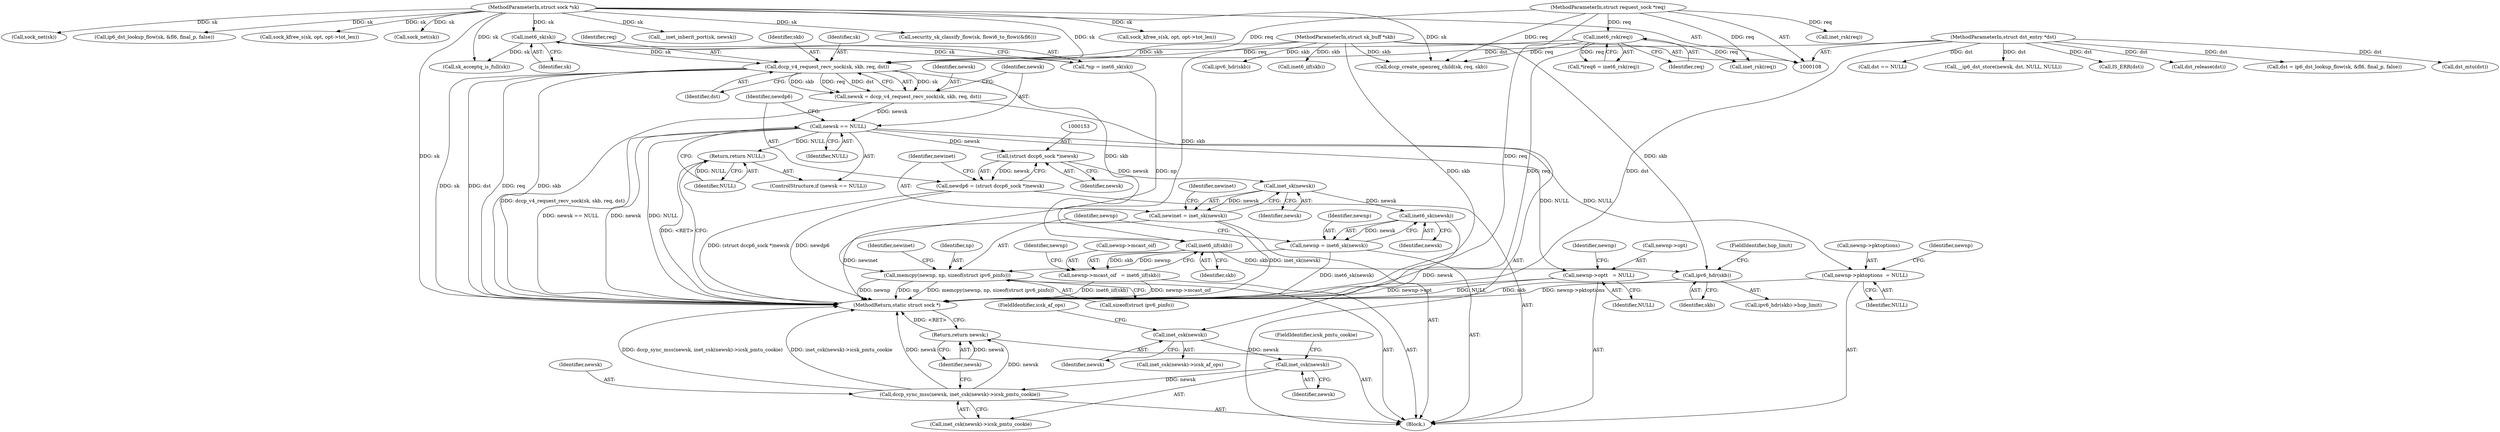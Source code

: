 digraph "0_linux_f6d8bd051c391c1c0458a30b2a7abcd939329259_1@API" {
"1000139" [label="(Call,dccp_v4_request_recv_sock(sk, skb, req, dst))"];
"1000123" [label="(Call,inet6_sk(sk))"];
"1000109" [label="(MethodParameterIn,struct sock *sk)"];
"1000110" [label="(MethodParameterIn,struct sk_buff *skb)"];
"1000117" [label="(Call,inet6_rsk(req))"];
"1000111" [label="(MethodParameterIn,struct request_sock *req)"];
"1000112" [label="(MethodParameterIn,struct dst_entry *dst)"];
"1000137" [label="(Call,newsk = dccp_v4_request_recv_sock(sk, skb, req, dst))"];
"1000145" [label="(Call,newsk == NULL)"];
"1000148" [label="(Return,return NULL;)"];
"1000152" [label="(Call,(struct dccp6_sock *)newsk)"];
"1000150" [label="(Call,newdp6 = (struct dccp6_sock *)newsk)"];
"1000157" [label="(Call,inet_sk(newsk))"];
"1000155" [label="(Call,newinet = inet_sk(newsk))"];
"1000169" [label="(Call,inet6_sk(newsk))"];
"1000167" [label="(Call,newnp = inet6_sk(newsk))"];
"1000171" [label="(Call,memcpy(newnp, np, sizeof(struct ipv6_pinfo)))"];
"1000203" [label="(Call,inet_csk(newsk))"];
"1000240" [label="(Call,inet_csk(newsk))"];
"1000237" [label="(Call,dccp_sync_mss(newsk, inet_csk(newsk)->icsk_pmtu_cookie))"];
"1000243" [label="(Return,return newsk;)"];
"1000213" [label="(Call,newnp->pktoptions  = NULL)"];
"1000218" [label="(Call,newnp->opt\t   = NULL)"];
"1000227" [label="(Call,inet6_iif(skb))"];
"1000223" [label="(Call,newnp->mcast_oif   = inet6_iif(skb))"];
"1000234" [label="(Call,ipv6_hdr(skb))"];
"1000204" [label="(Identifier,newsk)"];
"1000161" [label="(Identifier,newinet)"];
"1000118" [label="(Identifier,req)"];
"1000170" [label="(Identifier,newsk)"];
"1000149" [label="(Identifier,NULL)"];
"1000217" [label="(Identifier,NULL)"];
"1000255" [label="(Call,dst == NULL)"];
"1000146" [label="(Identifier,newsk)"];
"1000144" [label="(ControlStructure,if (newsk == NULL))"];
"1000150" [label="(Call,newdp6 = (struct dccp6_sock *)newsk)"];
"1000228" [label="(Identifier,skb)"];
"1000145" [label="(Call,newsk == NULL)"];
"1000154" [label="(Identifier,newsk)"];
"1000350" [label="(Call,__ip6_dst_store(newsk, dst, NULL, NULL))"];
"1000151" [label="(Identifier,newdp6)"];
"1000319" [label="(Call,inet_rsk(req))"];
"1000147" [label="(Identifier,NULL)"];
"1000619" [label="(MethodReturn,static struct sock *)"];
"1000237" [label="(Call,dccp_sync_mss(newsk, inet_csk(newsk)->icsk_pmtu_cookie))"];
"1000121" [label="(Call,*np = inet6_sk(sk))"];
"1000139" [label="(Call,dccp_v4_request_recv_sock(sk, skb, req, dst))"];
"1000521" [label="(Call,sock_kfree_s(sk, opt, opt->tot_len))"];
"1000213" [label="(Call,newnp->pktoptions  = NULL)"];
"1000137" [label="(Call,newsk = dccp_v4_request_recv_sock(sk, skb, req, dst))"];
"1000227" [label="(Call,inet6_iif(skb))"];
"1000238" [label="(Identifier,newsk)"];
"1000311" [label="(Call,inet_rsk(req))"];
"1000590" [label="(Call,sock_net(sk))"];
"1000239" [label="(Call,inet_csk(newsk)->icsk_pmtu_cookie)"];
"1000500" [label="(Call,ipv6_hdr(skb))"];
"1000141" [label="(Identifier,skb)"];
"1000244" [label="(Identifier,newsk)"];
"1000251" [label="(Call,sk_acceptq_is_full(sk))"];
"1000202" [label="(Call,inet_csk(newsk)->icsk_af_ops)"];
"1000219" [label="(Call,newnp->opt)"];
"1000336" [label="(Call,IS_ERR(dst))"];
"1000156" [label="(Identifier,newinet)"];
"1000224" [label="(Call,newnp->mcast_oif)"];
"1000167" [label="(Call,newnp = inet6_sk(newsk))"];
"1000124" [label="(Identifier,sk)"];
"1000242" [label="(FieldIdentifier,icsk_pmtu_cookie)"];
"1000329" [label="(Call,ip6_dst_lookup_flow(sk, &fl6, final_p, false))"];
"1000594" [label="(Call,dst_release(dst))"];
"1000171" [label="(Call,memcpy(newnp, np, sizeof(struct ipv6_pinfo)))"];
"1000243" [label="(Return,return newsk;)"];
"1000327" [label="(Call,dst = ip6_dst_lookup_flow(sk, &fl6, final_p, false))"];
"1000174" [label="(Call,sizeof(struct ipv6_pinfo))"];
"1000225" [label="(Identifier,newnp)"];
"1000493" [label="(Call,inet6_iif(skb))"];
"1000234" [label="(Call,ipv6_hdr(skb))"];
"1000223" [label="(Call,newnp->mcast_oif   = inet6_iif(skb))"];
"1000218" [label="(Call,newnp->opt\t   = NULL)"];
"1000611" [label="(Call,sock_kfree_s(sk, opt, opt->tot_len))"];
"1000557" [label="(Call,dst_mtu(dst))"];
"1000214" [label="(Call,newnp->pktoptions)"];
"1000241" [label="(Identifier,newsk)"];
"1000205" [label="(FieldIdentifier,icsk_af_ops)"];
"1000240" [label="(Call,inet_csk(newsk))"];
"1000109" [label="(MethodParameterIn,struct sock *sk)"];
"1000110" [label="(MethodParameterIn,struct sk_buff *skb)"];
"1000148" [label="(Return,return NULL;)"];
"1000231" [label="(Identifier,newnp)"];
"1000117" [label="(Call,inet6_rsk(req))"];
"1000142" [label="(Identifier,req)"];
"1000169" [label="(Call,inet6_sk(newsk))"];
"1000233" [label="(Call,ipv6_hdr(skb)->hop_limit)"];
"1000341" [label="(Call,dccp_create_openreq_child(sk, req, skb))"];
"1000115" [label="(Call,*ireq6 = inet6_rsk(req))"];
"1000143" [label="(Identifier,dst)"];
"1000598" [label="(Call,sock_net(sk))"];
"1000575" [label="(Call,__inet_inherit_port(sk, newsk))"];
"1000322" [label="(Call,security_sk_classify_flow(sk, flowi6_to_flowi(&fl6)))"];
"1000235" [label="(Identifier,skb)"];
"1000138" [label="(Identifier,newsk)"];
"1000155" [label="(Call,newinet = inet_sk(newsk))"];
"1000203" [label="(Call,inet_csk(newsk))"];
"1000173" [label="(Identifier,np)"];
"1000236" [label="(FieldIdentifier,hop_limit)"];
"1000157" [label="(Call,inet_sk(newsk))"];
"1000123" [label="(Call,inet6_sk(sk))"];
"1000136" [label="(Block,)"];
"1000112" [label="(MethodParameterIn,struct dst_entry *dst)"];
"1000220" [label="(Identifier,newnp)"];
"1000158" [label="(Identifier,newsk)"];
"1000152" [label="(Call,(struct dccp6_sock *)newsk)"];
"1000178" [label="(Identifier,newinet)"];
"1000140" [label="(Identifier,sk)"];
"1000168" [label="(Identifier,newnp)"];
"1000111" [label="(MethodParameterIn,struct request_sock *req)"];
"1000172" [label="(Identifier,newnp)"];
"1000222" [label="(Identifier,NULL)"];
"1000139" -> "1000137"  [label="AST: "];
"1000139" -> "1000143"  [label="CFG: "];
"1000140" -> "1000139"  [label="AST: "];
"1000141" -> "1000139"  [label="AST: "];
"1000142" -> "1000139"  [label="AST: "];
"1000143" -> "1000139"  [label="AST: "];
"1000137" -> "1000139"  [label="CFG: "];
"1000139" -> "1000619"  [label="DDG: req"];
"1000139" -> "1000619"  [label="DDG: skb"];
"1000139" -> "1000619"  [label="DDG: sk"];
"1000139" -> "1000619"  [label="DDG: dst"];
"1000139" -> "1000137"  [label="DDG: sk"];
"1000139" -> "1000137"  [label="DDG: skb"];
"1000139" -> "1000137"  [label="DDG: req"];
"1000139" -> "1000137"  [label="DDG: dst"];
"1000123" -> "1000139"  [label="DDG: sk"];
"1000109" -> "1000139"  [label="DDG: sk"];
"1000110" -> "1000139"  [label="DDG: skb"];
"1000117" -> "1000139"  [label="DDG: req"];
"1000111" -> "1000139"  [label="DDG: req"];
"1000112" -> "1000139"  [label="DDG: dst"];
"1000139" -> "1000227"  [label="DDG: skb"];
"1000123" -> "1000121"  [label="AST: "];
"1000123" -> "1000124"  [label="CFG: "];
"1000124" -> "1000123"  [label="AST: "];
"1000121" -> "1000123"  [label="CFG: "];
"1000123" -> "1000121"  [label="DDG: sk"];
"1000109" -> "1000123"  [label="DDG: sk"];
"1000123" -> "1000251"  [label="DDG: sk"];
"1000109" -> "1000108"  [label="AST: "];
"1000109" -> "1000619"  [label="DDG: sk"];
"1000109" -> "1000251"  [label="DDG: sk"];
"1000109" -> "1000322"  [label="DDG: sk"];
"1000109" -> "1000329"  [label="DDG: sk"];
"1000109" -> "1000341"  [label="DDG: sk"];
"1000109" -> "1000521"  [label="DDG: sk"];
"1000109" -> "1000575"  [label="DDG: sk"];
"1000109" -> "1000590"  [label="DDG: sk"];
"1000109" -> "1000598"  [label="DDG: sk"];
"1000109" -> "1000611"  [label="DDG: sk"];
"1000110" -> "1000108"  [label="AST: "];
"1000110" -> "1000619"  [label="DDG: skb"];
"1000110" -> "1000227"  [label="DDG: skb"];
"1000110" -> "1000234"  [label="DDG: skb"];
"1000110" -> "1000341"  [label="DDG: skb"];
"1000110" -> "1000493"  [label="DDG: skb"];
"1000110" -> "1000500"  [label="DDG: skb"];
"1000117" -> "1000115"  [label="AST: "];
"1000117" -> "1000118"  [label="CFG: "];
"1000118" -> "1000117"  [label="AST: "];
"1000115" -> "1000117"  [label="CFG: "];
"1000117" -> "1000619"  [label="DDG: req"];
"1000117" -> "1000115"  [label="DDG: req"];
"1000111" -> "1000117"  [label="DDG: req"];
"1000117" -> "1000311"  [label="DDG: req"];
"1000117" -> "1000341"  [label="DDG: req"];
"1000111" -> "1000108"  [label="AST: "];
"1000111" -> "1000619"  [label="DDG: req"];
"1000111" -> "1000311"  [label="DDG: req"];
"1000111" -> "1000319"  [label="DDG: req"];
"1000111" -> "1000341"  [label="DDG: req"];
"1000112" -> "1000108"  [label="AST: "];
"1000112" -> "1000619"  [label="DDG: dst"];
"1000112" -> "1000255"  [label="DDG: dst"];
"1000112" -> "1000327"  [label="DDG: dst"];
"1000112" -> "1000336"  [label="DDG: dst"];
"1000112" -> "1000350"  [label="DDG: dst"];
"1000112" -> "1000557"  [label="DDG: dst"];
"1000112" -> "1000594"  [label="DDG: dst"];
"1000137" -> "1000136"  [label="AST: "];
"1000138" -> "1000137"  [label="AST: "];
"1000146" -> "1000137"  [label="CFG: "];
"1000137" -> "1000619"  [label="DDG: dccp_v4_request_recv_sock(sk, skb, req, dst)"];
"1000137" -> "1000145"  [label="DDG: newsk"];
"1000145" -> "1000144"  [label="AST: "];
"1000145" -> "1000147"  [label="CFG: "];
"1000146" -> "1000145"  [label="AST: "];
"1000147" -> "1000145"  [label="AST: "];
"1000149" -> "1000145"  [label="CFG: "];
"1000151" -> "1000145"  [label="CFG: "];
"1000145" -> "1000619"  [label="DDG: newsk == NULL"];
"1000145" -> "1000619"  [label="DDG: newsk"];
"1000145" -> "1000619"  [label="DDG: NULL"];
"1000145" -> "1000148"  [label="DDG: NULL"];
"1000145" -> "1000152"  [label="DDG: newsk"];
"1000145" -> "1000213"  [label="DDG: NULL"];
"1000145" -> "1000218"  [label="DDG: NULL"];
"1000148" -> "1000144"  [label="AST: "];
"1000148" -> "1000149"  [label="CFG: "];
"1000149" -> "1000148"  [label="AST: "];
"1000619" -> "1000148"  [label="CFG: "];
"1000148" -> "1000619"  [label="DDG: <RET>"];
"1000149" -> "1000148"  [label="DDG: NULL"];
"1000152" -> "1000150"  [label="AST: "];
"1000152" -> "1000154"  [label="CFG: "];
"1000153" -> "1000152"  [label="AST: "];
"1000154" -> "1000152"  [label="AST: "];
"1000150" -> "1000152"  [label="CFG: "];
"1000152" -> "1000150"  [label="DDG: newsk"];
"1000152" -> "1000157"  [label="DDG: newsk"];
"1000150" -> "1000136"  [label="AST: "];
"1000151" -> "1000150"  [label="AST: "];
"1000156" -> "1000150"  [label="CFG: "];
"1000150" -> "1000619"  [label="DDG: newdp6"];
"1000150" -> "1000619"  [label="DDG: (struct dccp6_sock *)newsk"];
"1000157" -> "1000155"  [label="AST: "];
"1000157" -> "1000158"  [label="CFG: "];
"1000158" -> "1000157"  [label="AST: "];
"1000155" -> "1000157"  [label="CFG: "];
"1000157" -> "1000155"  [label="DDG: newsk"];
"1000157" -> "1000169"  [label="DDG: newsk"];
"1000155" -> "1000136"  [label="AST: "];
"1000156" -> "1000155"  [label="AST: "];
"1000161" -> "1000155"  [label="CFG: "];
"1000155" -> "1000619"  [label="DDG: inet_sk(newsk)"];
"1000155" -> "1000619"  [label="DDG: newinet"];
"1000169" -> "1000167"  [label="AST: "];
"1000169" -> "1000170"  [label="CFG: "];
"1000170" -> "1000169"  [label="AST: "];
"1000167" -> "1000169"  [label="CFG: "];
"1000169" -> "1000167"  [label="DDG: newsk"];
"1000169" -> "1000203"  [label="DDG: newsk"];
"1000167" -> "1000136"  [label="AST: "];
"1000168" -> "1000167"  [label="AST: "];
"1000172" -> "1000167"  [label="CFG: "];
"1000167" -> "1000619"  [label="DDG: inet6_sk(newsk)"];
"1000167" -> "1000171"  [label="DDG: newnp"];
"1000171" -> "1000136"  [label="AST: "];
"1000171" -> "1000174"  [label="CFG: "];
"1000172" -> "1000171"  [label="AST: "];
"1000173" -> "1000171"  [label="AST: "];
"1000174" -> "1000171"  [label="AST: "];
"1000178" -> "1000171"  [label="CFG: "];
"1000171" -> "1000619"  [label="DDG: newnp"];
"1000171" -> "1000619"  [label="DDG: np"];
"1000171" -> "1000619"  [label="DDG: memcpy(newnp, np, sizeof(struct ipv6_pinfo))"];
"1000121" -> "1000171"  [label="DDG: np"];
"1000203" -> "1000202"  [label="AST: "];
"1000203" -> "1000204"  [label="CFG: "];
"1000204" -> "1000203"  [label="AST: "];
"1000205" -> "1000203"  [label="CFG: "];
"1000203" -> "1000240"  [label="DDG: newsk"];
"1000240" -> "1000239"  [label="AST: "];
"1000240" -> "1000241"  [label="CFG: "];
"1000241" -> "1000240"  [label="AST: "];
"1000242" -> "1000240"  [label="CFG: "];
"1000240" -> "1000237"  [label="DDG: newsk"];
"1000237" -> "1000136"  [label="AST: "];
"1000237" -> "1000239"  [label="CFG: "];
"1000238" -> "1000237"  [label="AST: "];
"1000239" -> "1000237"  [label="AST: "];
"1000244" -> "1000237"  [label="CFG: "];
"1000237" -> "1000619"  [label="DDG: dccp_sync_mss(newsk, inet_csk(newsk)->icsk_pmtu_cookie)"];
"1000237" -> "1000619"  [label="DDG: inet_csk(newsk)->icsk_pmtu_cookie"];
"1000237" -> "1000619"  [label="DDG: newsk"];
"1000237" -> "1000243"  [label="DDG: newsk"];
"1000243" -> "1000136"  [label="AST: "];
"1000243" -> "1000244"  [label="CFG: "];
"1000244" -> "1000243"  [label="AST: "];
"1000619" -> "1000243"  [label="CFG: "];
"1000243" -> "1000619"  [label="DDG: <RET>"];
"1000244" -> "1000243"  [label="DDG: newsk"];
"1000213" -> "1000136"  [label="AST: "];
"1000213" -> "1000217"  [label="CFG: "];
"1000214" -> "1000213"  [label="AST: "];
"1000217" -> "1000213"  [label="AST: "];
"1000220" -> "1000213"  [label="CFG: "];
"1000213" -> "1000619"  [label="DDG: newnp->pktoptions"];
"1000218" -> "1000136"  [label="AST: "];
"1000218" -> "1000222"  [label="CFG: "];
"1000219" -> "1000218"  [label="AST: "];
"1000222" -> "1000218"  [label="AST: "];
"1000225" -> "1000218"  [label="CFG: "];
"1000218" -> "1000619"  [label="DDG: newnp->opt"];
"1000218" -> "1000619"  [label="DDG: NULL"];
"1000227" -> "1000223"  [label="AST: "];
"1000227" -> "1000228"  [label="CFG: "];
"1000228" -> "1000227"  [label="AST: "];
"1000223" -> "1000227"  [label="CFG: "];
"1000227" -> "1000223"  [label="DDG: skb"];
"1000227" -> "1000234"  [label="DDG: skb"];
"1000223" -> "1000136"  [label="AST: "];
"1000224" -> "1000223"  [label="AST: "];
"1000231" -> "1000223"  [label="CFG: "];
"1000223" -> "1000619"  [label="DDG: inet6_iif(skb)"];
"1000223" -> "1000619"  [label="DDG: newnp->mcast_oif"];
"1000234" -> "1000233"  [label="AST: "];
"1000234" -> "1000235"  [label="CFG: "];
"1000235" -> "1000234"  [label="AST: "];
"1000236" -> "1000234"  [label="CFG: "];
"1000234" -> "1000619"  [label="DDG: skb"];
}
